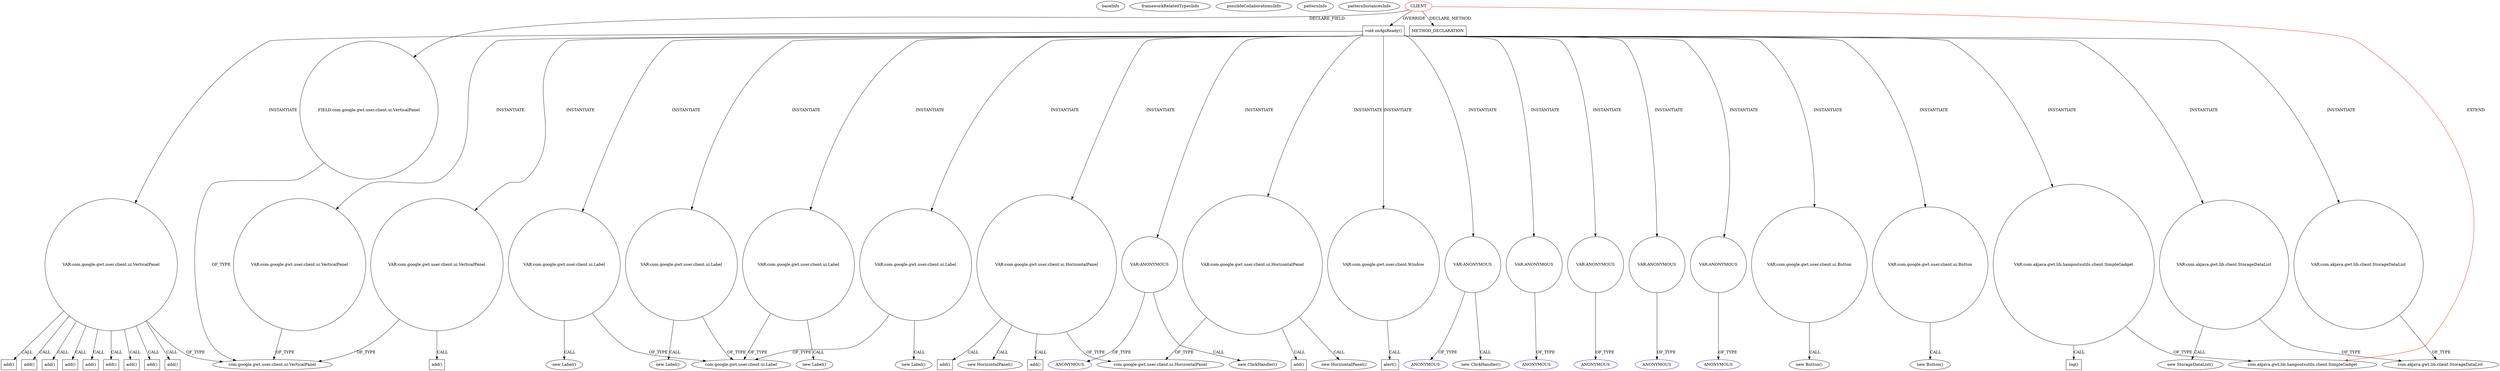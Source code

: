 digraph {
baseInfo[graphId=896,category="pattern",isAnonymous=false,possibleRelation=false]
frameworkRelatedTypesInfo[0="com.akjava.gwt.lib.hangoutsutils.client.SimpleGadget"]
possibleCollaborationsInfo[]
patternInfo[frequency=2.0,patternRootClient=0]
patternInstancesInfo[0="akjava-GWT-Hangouts~/akjava-GWT-Hangouts/GWT-Hangouts-master/apps/easyoverlay/src/com/akjava/gwt/hangout/easyoverlay/client/EasyOverlay.java~EasyOverlay~492",1="akjava-GWT-Hangouts~/akjava-GWT-Hangouts/GWT-Hangouts-master/apps/sound-player/src/com/akjava/gwt/hangout/soundplayer/client/HangoutSoundPlayer.java~HangoutSoundPlayer~561"]
1[label="com.akjava.gwt.lib.hangoutsutils.client.SimpleGadget",vertexType="FRAMEWORK_CLASS_TYPE",isFrameworkType=false]
84[label="VAR:com.akjava.gwt.lib.hangoutsutils.client.SimpleGadget",vertexType="VARIABLE_EXPRESION",isFrameworkType=false,shape=circle]
0[label="CLIENT",vertexType="ROOT_CLIENT_CLASS_DECLARATION",isFrameworkType=false,color=red]
6[label="FIELD:com.google.gwt.user.client.ui.VerticalPanel",vertexType="FIELD_DECLARATION",isFrameworkType=false,shape=circle]
85[label="log()",vertexType="INSIDE_CALL",isFrameworkType=false,shape=box]
570[label="METHOD_DECLARATION",vertexType="CLIENT_METHOD_DECLARATION",isFrameworkType=false,shape=box]
31[label="void onApiReady()",vertexType="OVERRIDING_METHOD_DECLARATION",isFrameworkType=false,shape=box]
7[label="com.google.gwt.user.client.ui.VerticalPanel",vertexType="FRAMEWORK_CLASS_TYPE",isFrameworkType=false]
379[label="VAR:com.google.gwt.user.client.Window",vertexType="VARIABLE_EXPRESION",isFrameworkType=false,shape=circle]
421[label="VAR:ANONYMOUS",vertexType="VARIABLE_EXPRESION",isFrameworkType=false,shape=circle]
420[label="new ClickHandler()",vertexType="CONSTRUCTOR_CALL",isFrameworkType=false]
476[label="VAR:ANONYMOUS",vertexType="VARIABLE_EXPRESION",isFrameworkType=false,shape=circle]
475[label="new ClickHandler()",vertexType="CONSTRUCTOR_CALL",isFrameworkType=false]
354[label="VAR:ANONYMOUS",vertexType="VARIABLE_EXPRESION",isFrameworkType=false,shape=circle]
333[label="VAR:ANONYMOUS",vertexType="VARIABLE_EXPRESION",isFrameworkType=false,shape=circle]
459[label="VAR:ANONYMOUS",vertexType="VARIABLE_EXPRESION",isFrameworkType=false,shape=circle]
228[label="VAR:ANONYMOUS",vertexType="VARIABLE_EXPRESION",isFrameworkType=false,shape=circle]
454[label="VAR:com.google.gwt.user.client.ui.Button",vertexType="VARIABLE_EXPRESION",isFrameworkType=false,shape=circle]
436[label="VAR:com.google.gwt.user.client.ui.Button",vertexType="VARIABLE_EXPRESION",isFrameworkType=false,shape=circle]
380[label="alert()",vertexType="INSIDE_CALL",isFrameworkType=false,shape=box]
229[label="ANONYMOUS",vertexType="REFERENCE_ANONYMOUS_DECLARATION",isFrameworkType=false,color=blue]
355[label="ANONYMOUS",vertexType="REFERENCE_ANONYMOUS_DECLARATION",isFrameworkType=false,color=blue]
460[label="ANONYMOUS",vertexType="REFERENCE_ANONYMOUS_DECLARATION",isFrameworkType=false,color=blue]
477[label="ANONYMOUS",vertexType="REFERENCE_ANONYMOUS_DECLARATION",isFrameworkType=false,color=blue]
422[label="ANONYMOUS",vertexType="REFERENCE_ANONYMOUS_DECLARATION",isFrameworkType=false,color=blue]
334[label="ANONYMOUS",vertexType="REFERENCE_ANONYMOUS_DECLARATION",isFrameworkType=false,color=blue]
33[label="VAR:com.akjava.gwt.lib.client.StorageDataList",vertexType="VARIABLE_EXPRESION",isFrameworkType=false,shape=circle]
32[label="new StorageDataList()",vertexType="CONSTRUCTOR_CALL",isFrameworkType=false]
361[label="VAR:com.akjava.gwt.lib.client.StorageDataList",vertexType="VARIABLE_EXPRESION",isFrameworkType=false,shape=circle]
42[label="VAR:com.google.gwt.user.client.ui.VerticalPanel",vertexType="VARIABLE_EXPRESION",isFrameworkType=false,shape=circle]
238[label="add()",vertexType="INSIDE_CALL",isFrameworkType=false,shape=box]
148[label="add()",vertexType="INSIDE_CALL",isFrameworkType=false,shape=box]
394[label="add()",vertexType="INSIDE_CALL",isFrameworkType=false,shape=box]
57[label="add()",vertexType="INSIDE_CALL",isFrameworkType=false,shape=box]
93[label="add()",vertexType="INSIDE_CALL",isFrameworkType=false,shape=box]
88[label="add()",vertexType="INSIDE_CALL",isFrameworkType=false,shape=box]
396[label="add()",vertexType="INSIDE_CALL",isFrameworkType=false,shape=box]
529[label="VAR:com.google.gwt.user.client.ui.VerticalPanel",vertexType="VARIABLE_EXPRESION",isFrameworkType=false,shape=circle]
347[label="add()",vertexType="INSIDE_CALL",isFrameworkType=false,shape=box]
252[label="add()",vertexType="INSIDE_CALL",isFrameworkType=false,shape=box]
524[label="VAR:com.google.gwt.user.client.ui.VerticalPanel",vertexType="VARIABLE_EXPRESION",isFrameworkType=false,shape=circle]
539[label="add()",vertexType="INSIDE_CALL",isFrameworkType=false,shape=box]
26[label="com.akjava.gwt.lib.client.StorageDataList",vertexType="FRAMEWORK_CLASS_TYPE",isFrameworkType=false]
435[label="new Button()",vertexType="CONSTRUCTOR_CALL",isFrameworkType=false]
453[label="new Button()",vertexType="CONSTRUCTOR_CALL",isFrameworkType=false]
181[label="VAR:com.google.gwt.user.client.ui.Label",vertexType="VARIABLE_EXPRESION",isFrameworkType=false,shape=circle]
180[label="new Label()",vertexType="CONSTRUCTOR_CALL",isFrameworkType=false]
109[label="com.google.gwt.user.client.ui.Label",vertexType="FRAMEWORK_CLASS_TYPE",isFrameworkType=false]
191[label="VAR:com.google.gwt.user.client.ui.Label",vertexType="VARIABLE_EXPRESION",isFrameworkType=false,shape=circle]
190[label="new Label()",vertexType="CONSTRUCTOR_CALL",isFrameworkType=false]
142[label="VAR:com.google.gwt.user.client.ui.Label",vertexType="VARIABLE_EXPRESION",isFrameworkType=false,shape=circle]
141[label="new Label()",vertexType="CONSTRUCTOR_CALL",isFrameworkType=false]
126[label="VAR:com.google.gwt.user.client.ui.Label",vertexType="VARIABLE_EXPRESION",isFrameworkType=false,shape=circle]
125[label="new Label()",vertexType="CONSTRUCTOR_CALL",isFrameworkType=false]
391[label="VAR:com.google.gwt.user.client.ui.HorizontalPanel",vertexType="VARIABLE_EXPRESION",isFrameworkType=false,shape=circle]
51[label="com.google.gwt.user.client.ui.HorizontalPanel",vertexType="FRAMEWORK_CLASS_TYPE",isFrameworkType=false]
390[label="new HorizontalPanel()",vertexType="CONSTRUCTOR_CALL",isFrameworkType=false]
450[label="add()",vertexType="INSIDE_CALL",isFrameworkType=false,shape=box]
522[label="add()",vertexType="INSIDE_CALL",isFrameworkType=false,shape=box]
145[label="VAR:com.google.gwt.user.client.ui.HorizontalPanel",vertexType="VARIABLE_EXPRESION",isFrameworkType=false,shape=circle]
144[label="new HorizontalPanel()",vertexType="CONSTRUCTOR_CALL",isFrameworkType=false]
179[label="add()",vertexType="INSIDE_CALL",isFrameworkType=false,shape=box]
31->84[label="INSTANTIATE"]
126->125[label="CALL"]
42->7[label="OF_TYPE"]
31->142[label="INSTANTIATE"]
42->347[label="CALL"]
33->32[label="CALL"]
31->333[label="INSTANTIATE"]
529->7[label="OF_TYPE"]
361->26[label="OF_TYPE"]
31->191[label="INSTANTIATE"]
31->33[label="INSTANTIATE"]
354->355[label="OF_TYPE"]
31->454[label="INSTANTIATE"]
31->421[label="INSTANTIATE"]
391->450[label="CALL"]
333->334[label="OF_TYPE"]
228->229[label="OF_TYPE"]
31->524[label="INSTANTIATE"]
142->109[label="OF_TYPE"]
31->126[label="INSTANTIATE"]
31->391[label="INSTANTIATE"]
84->1[label="OF_TYPE"]
181->180[label="CALL"]
42->394[label="CALL"]
145->51[label="OF_TYPE"]
0->31[label="OVERRIDE"]
84->85[label="CALL"]
454->453[label="CALL"]
42->238[label="CALL"]
476->475[label="CALL"]
436->435[label="CALL"]
391->390[label="CALL"]
31->361[label="INSTANTIATE"]
31->436[label="INSTANTIATE"]
142->141[label="CALL"]
6->7[label="OF_TYPE"]
31->529[label="INSTANTIATE"]
0->6[label="DECLARE_FIELD"]
181->109[label="OF_TYPE"]
31->459[label="INSTANTIATE"]
524->539[label="CALL"]
421->422[label="OF_TYPE"]
145->144[label="CALL"]
391->522[label="CALL"]
0->570[label="DECLARE_METHOD"]
459->460[label="OF_TYPE"]
31->145[label="INSTANTIATE"]
524->7[label="OF_TYPE"]
421->420[label="CALL"]
476->477[label="OF_TYPE"]
42->57[label="CALL"]
42->148[label="CALL"]
31->42[label="INSTANTIATE"]
0->1[label="EXTEND",color=red]
145->179[label="CALL"]
31->354[label="INSTANTIATE"]
191->109[label="OF_TYPE"]
42->396[label="CALL"]
126->109[label="OF_TYPE"]
33->26[label="OF_TYPE"]
31->228[label="INSTANTIATE"]
191->190[label="CALL"]
379->380[label="CALL"]
42->252[label="CALL"]
31->181[label="INSTANTIATE"]
31->476[label="INSTANTIATE"]
31->379[label="INSTANTIATE"]
391->51[label="OF_TYPE"]
42->93[label="CALL"]
42->88[label="CALL"]
}
